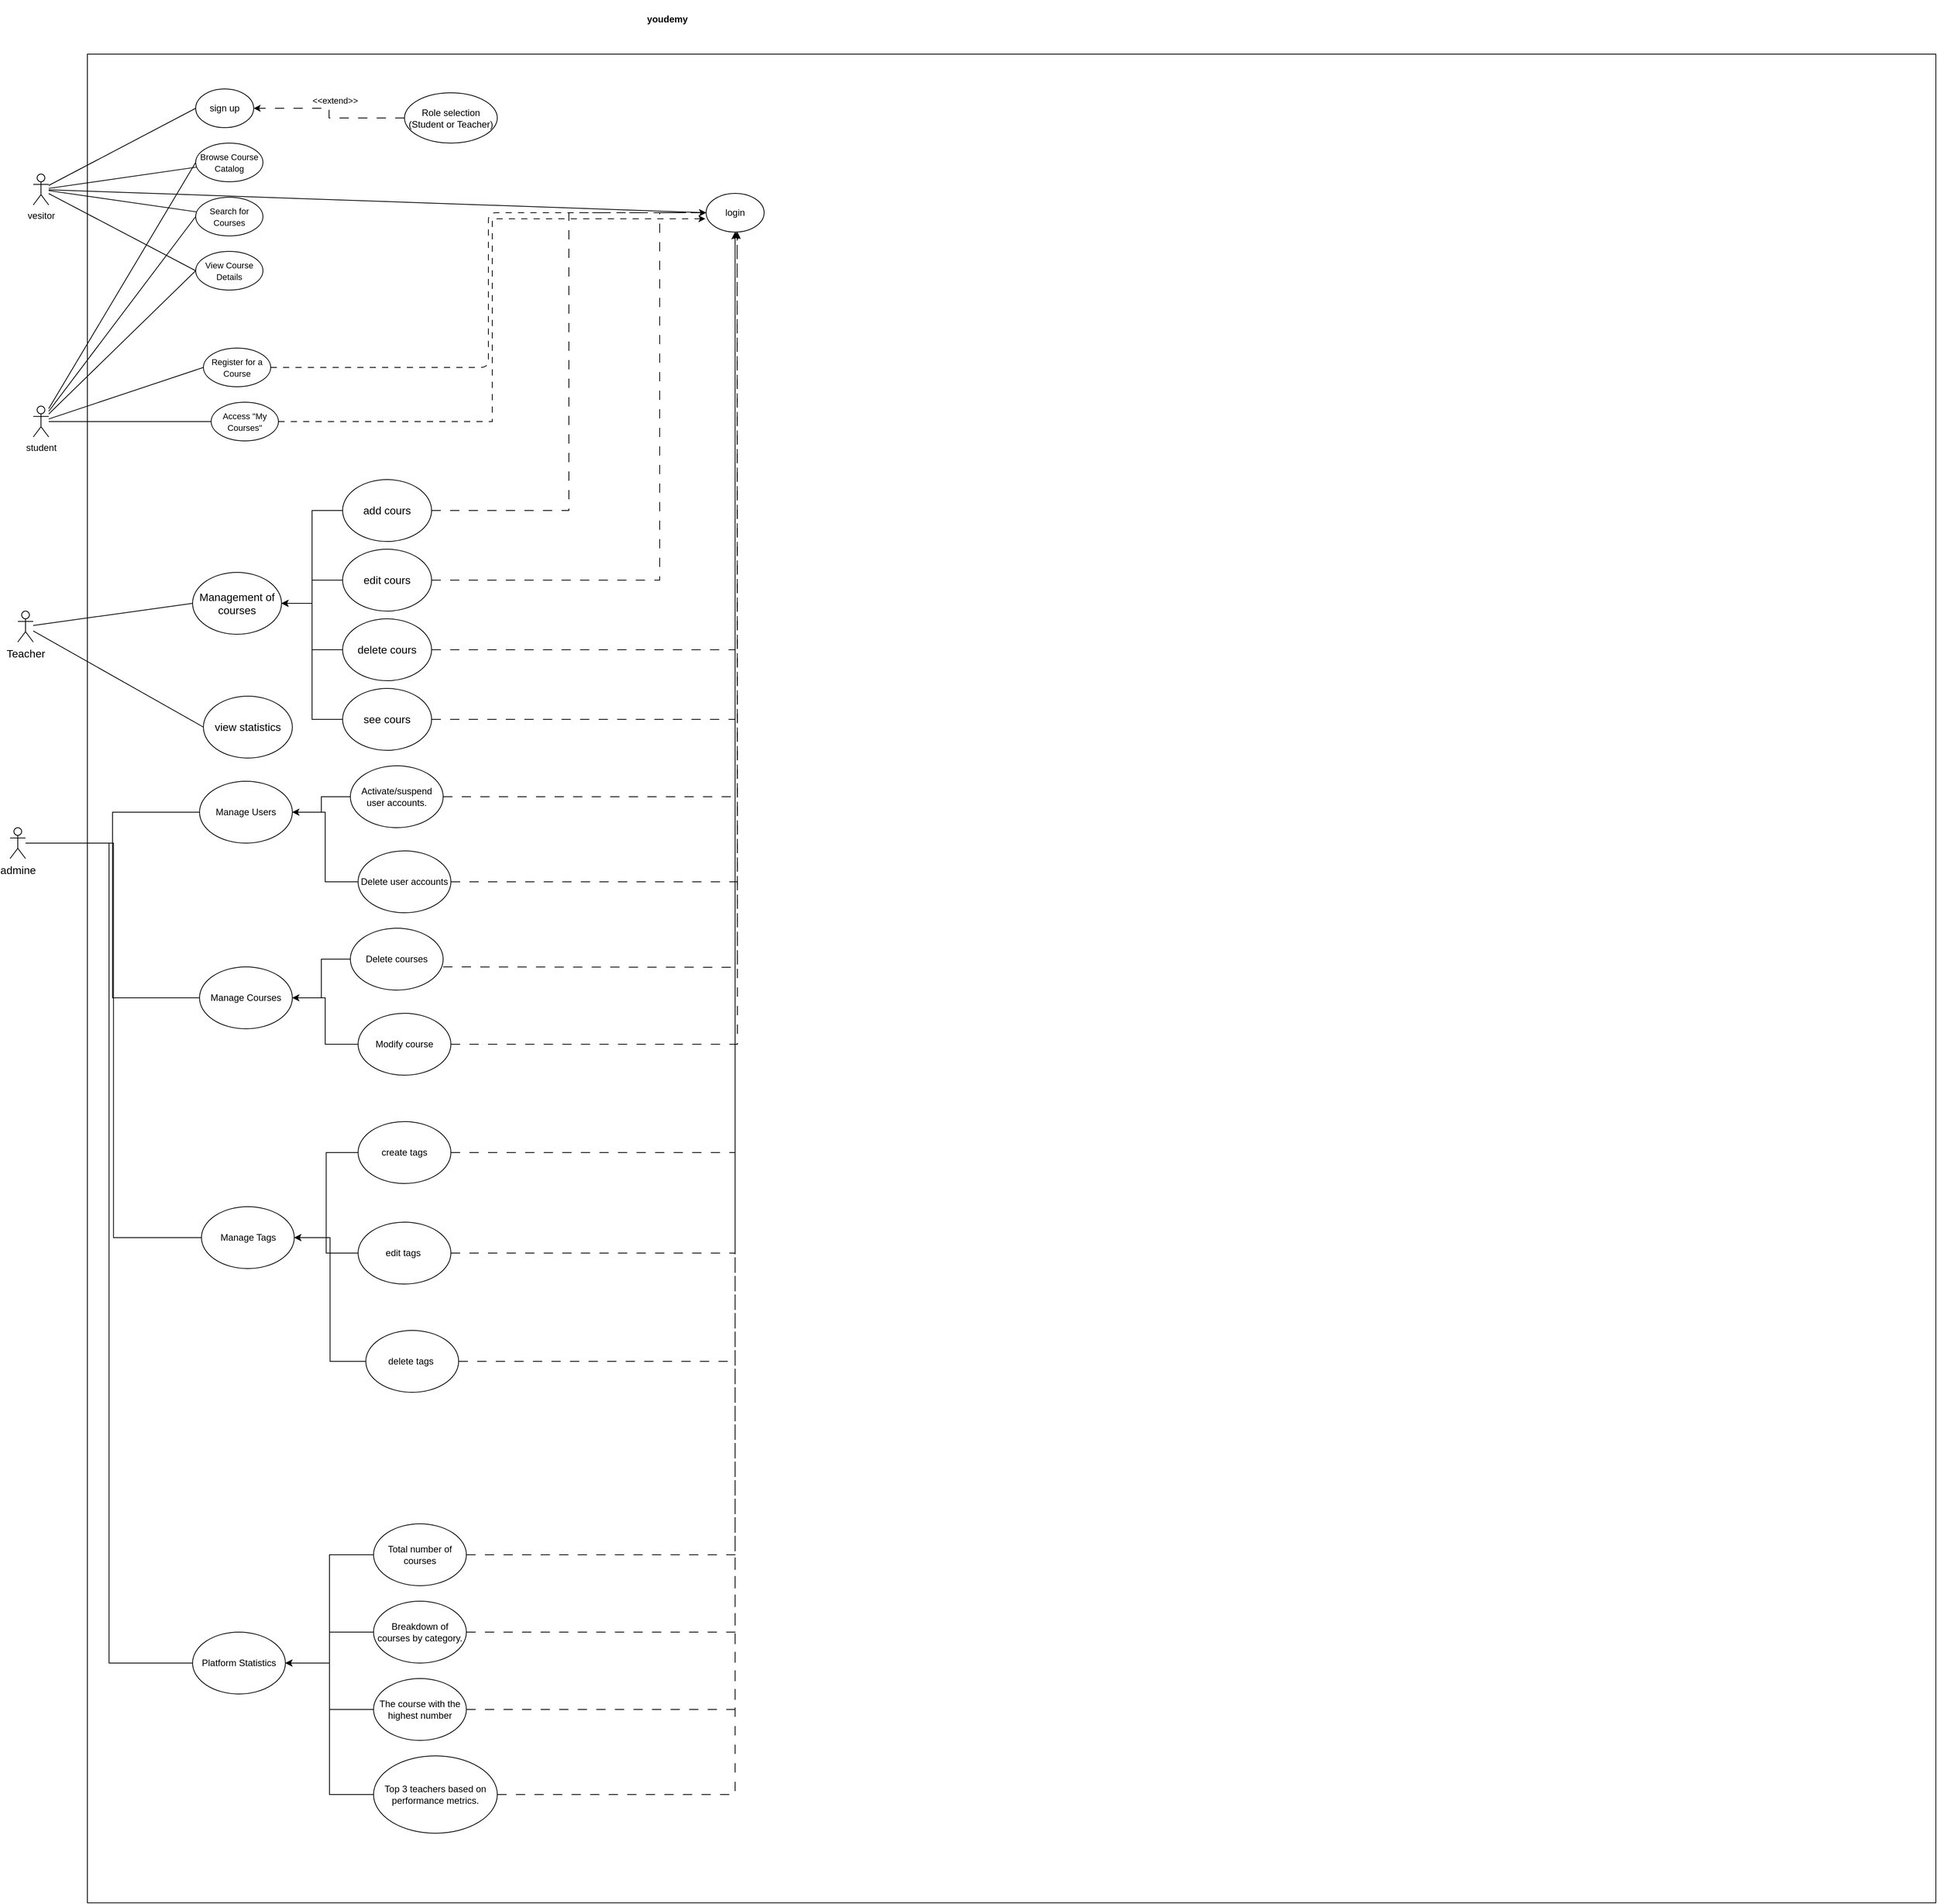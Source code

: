 <mxfile version="26.0.4">
  <diagram name="Page-1" id="FFdfzURs-fiV6SVYJZZy">
    <mxGraphModel dx="5250" dy="3105" grid="1" gridSize="10" guides="1" tooltips="1" connect="1" arrows="1" fold="1" page="1" pageScale="1" pageWidth="850" pageHeight="1100" math="0" shadow="0">
      <root>
        <mxCell id="0" />
        <mxCell id="1" parent="0" />
        <mxCell id="w4Wg0kXmNWKYCLMfV1Hf-1" value="" style="whiteSpace=wrap;html=1;aspect=fixed;rounded=0;" vertex="1" parent="1">
          <mxGeometry x="260" y="110" width="2390" height="2390" as="geometry" />
        </mxCell>
        <mxCell id="w4Wg0kXmNWKYCLMfV1Hf-2" value="&lt;b&gt;youdemy&lt;/b&gt;" style="text;html=1;align=center;verticalAlign=middle;whiteSpace=wrap;rounded=0;" vertex="1" parent="1">
          <mxGeometry x="930" y="40" width="160" height="50" as="geometry" />
        </mxCell>
        <mxCell id="w4Wg0kXmNWKYCLMfV1Hf-14" style="rounded=0;orthogonalLoop=1;jettySize=auto;html=1;entryX=0;entryY=0.5;entryDx=0;entryDy=0;endArrow=none;endFill=0;" edge="1" parent="1" source="w4Wg0kXmNWKYCLMfV1Hf-3" target="w4Wg0kXmNWKYCLMfV1Hf-5">
          <mxGeometry relative="1" as="geometry" />
        </mxCell>
        <mxCell id="w4Wg0kXmNWKYCLMfV1Hf-15" style="rounded=0;orthogonalLoop=1;jettySize=auto;html=1;endArrow=none;endFill=0;" edge="1" parent="1" source="w4Wg0kXmNWKYCLMfV1Hf-3" target="w4Wg0kXmNWKYCLMfV1Hf-8">
          <mxGeometry relative="1" as="geometry" />
        </mxCell>
        <mxCell id="w4Wg0kXmNWKYCLMfV1Hf-16" style="rounded=0;orthogonalLoop=1;jettySize=auto;html=1;endArrow=none;endFill=0;" edge="1" parent="1" source="w4Wg0kXmNWKYCLMfV1Hf-3" target="w4Wg0kXmNWKYCLMfV1Hf-12">
          <mxGeometry relative="1" as="geometry" />
        </mxCell>
        <mxCell id="w4Wg0kXmNWKYCLMfV1Hf-17" style="rounded=0;orthogonalLoop=1;jettySize=auto;html=1;entryX=0;entryY=0.5;entryDx=0;entryDy=0;endArrow=none;endFill=0;" edge="1" parent="1" source="w4Wg0kXmNWKYCLMfV1Hf-3" target="w4Wg0kXmNWKYCLMfV1Hf-9">
          <mxGeometry relative="1" as="geometry" />
        </mxCell>
        <mxCell id="w4Wg0kXmNWKYCLMfV1Hf-18" style="rounded=0;orthogonalLoop=1;jettySize=auto;html=1;entryX=0;entryY=0.5;entryDx=0;entryDy=0;endArrow=none;endFill=0;" edge="1" parent="1" source="w4Wg0kXmNWKYCLMfV1Hf-3" target="w4Wg0kXmNWKYCLMfV1Hf-7">
          <mxGeometry relative="1" as="geometry" />
        </mxCell>
        <mxCell id="w4Wg0kXmNWKYCLMfV1Hf-3" value="vesitor&lt;div&gt;&lt;br&gt;&lt;/div&gt;" style="shape=umlActor;verticalLabelPosition=bottom;verticalAlign=top;html=1;outlineConnect=0;rounded=0;" vertex="1" parent="1">
          <mxGeometry x="190" y="265" width="20" height="40" as="geometry" />
        </mxCell>
        <mxCell id="w4Wg0kXmNWKYCLMfV1Hf-5" value="sign up" style="ellipse;whiteSpace=wrap;html=1;rounded=0;" vertex="1" parent="1">
          <mxGeometry x="400" y="155" width="75" height="50" as="geometry" />
        </mxCell>
        <mxCell id="w4Wg0kXmNWKYCLMfV1Hf-7" value="login" style="ellipse;whiteSpace=wrap;html=1;rounded=0;" vertex="1" parent="1">
          <mxGeometry x="1060" y="290" width="75" height="50" as="geometry" />
        </mxCell>
        <mxCell id="w4Wg0kXmNWKYCLMfV1Hf-8" value="&lt;p&gt;&lt;font style=&quot;font-size: 11px;&quot;&gt;Browse Course Catalog&lt;/font&gt;&lt;/p&gt;" style="ellipse;whiteSpace=wrap;html=1;rounded=0;" vertex="1" parent="1">
          <mxGeometry x="400" y="225" width="87" height="50" as="geometry" />
        </mxCell>
        <mxCell id="w4Wg0kXmNWKYCLMfV1Hf-9" value="&lt;p&gt;&lt;font style=&quot;font-size: 11px;&quot;&gt;View Course Details&lt;/font&gt;&lt;/p&gt;" style="ellipse;whiteSpace=wrap;html=1;rounded=0;" vertex="1" parent="1">
          <mxGeometry x="400" y="365" width="87" height="50" as="geometry" />
        </mxCell>
        <mxCell id="w4Wg0kXmNWKYCLMfV1Hf-12" value="&lt;p&gt;&lt;font style=&quot;font-size: 11px;&quot;&gt;Search for Courses&lt;/font&gt;&lt;/p&gt;" style="ellipse;whiteSpace=wrap;html=1;rounded=0;" vertex="1" parent="1">
          <mxGeometry x="400" y="295" width="87" height="50" as="geometry" />
        </mxCell>
        <mxCell id="w4Wg0kXmNWKYCLMfV1Hf-20" style="edgeStyle=orthogonalEdgeStyle;rounded=0;orthogonalLoop=1;jettySize=auto;html=1;dashed=1;dashPattern=12 12;" edge="1" parent="1" source="w4Wg0kXmNWKYCLMfV1Hf-19" target="w4Wg0kXmNWKYCLMfV1Hf-5">
          <mxGeometry relative="1" as="geometry" />
        </mxCell>
        <mxCell id="w4Wg0kXmNWKYCLMfV1Hf-21" value="&amp;lt;&amp;lt;extend&amp;gt;&amp;gt;" style="edgeLabel;html=1;align=center;verticalAlign=middle;resizable=0;points=[];rounded=0;" vertex="1" connectable="0" parent="w4Wg0kXmNWKYCLMfV1Hf-20">
          <mxGeometry x="-0.095" y="1" relative="1" as="geometry">
            <mxPoint x="4" y="-24" as="offset" />
          </mxGeometry>
        </mxCell>
        <mxCell id="w4Wg0kXmNWKYCLMfV1Hf-19" value="Role selection (Student or Teacher)" style="ellipse;whiteSpace=wrap;html=1;rounded=0;" vertex="1" parent="1">
          <mxGeometry x="670" y="160" width="120" height="65" as="geometry" />
        </mxCell>
        <mxCell id="w4Wg0kXmNWKYCLMfV1Hf-34" style="rounded=0;orthogonalLoop=1;jettySize=auto;html=1;entryX=0;entryY=0.5;entryDx=0;entryDy=0;endArrow=none;endFill=0;" edge="1" parent="1" source="w4Wg0kXmNWKYCLMfV1Hf-29" target="w4Wg0kXmNWKYCLMfV1Hf-8">
          <mxGeometry relative="1" as="geometry" />
        </mxCell>
        <mxCell id="w4Wg0kXmNWKYCLMfV1Hf-35" style="rounded=0;orthogonalLoop=1;jettySize=auto;html=1;entryX=0;entryY=0.5;entryDx=0;entryDy=0;endArrow=none;endFill=0;" edge="1" parent="1" source="w4Wg0kXmNWKYCLMfV1Hf-29" target="w4Wg0kXmNWKYCLMfV1Hf-12">
          <mxGeometry relative="1" as="geometry" />
        </mxCell>
        <mxCell id="w4Wg0kXmNWKYCLMfV1Hf-36" style="rounded=0;orthogonalLoop=1;jettySize=auto;html=1;entryX=0;entryY=0.5;entryDx=0;entryDy=0;endArrow=none;endFill=0;" edge="1" parent="1" source="w4Wg0kXmNWKYCLMfV1Hf-29" target="w4Wg0kXmNWKYCLMfV1Hf-9">
          <mxGeometry relative="1" as="geometry" />
        </mxCell>
        <mxCell id="w4Wg0kXmNWKYCLMfV1Hf-39" style="rounded=0;orthogonalLoop=1;jettySize=auto;html=1;entryX=0;entryY=0.5;entryDx=0;entryDy=0;endArrow=none;endFill=0;" edge="1" parent="1" source="w4Wg0kXmNWKYCLMfV1Hf-29" target="w4Wg0kXmNWKYCLMfV1Hf-38">
          <mxGeometry relative="1" as="geometry" />
        </mxCell>
        <mxCell id="w4Wg0kXmNWKYCLMfV1Hf-44" style="edgeStyle=orthogonalEdgeStyle;rounded=0;orthogonalLoop=1;jettySize=auto;html=1;endArrow=none;endFill=0;" edge="1" parent="1" source="w4Wg0kXmNWKYCLMfV1Hf-29" target="w4Wg0kXmNWKYCLMfV1Hf-43">
          <mxGeometry relative="1" as="geometry" />
        </mxCell>
        <mxCell id="w4Wg0kXmNWKYCLMfV1Hf-29" value="&lt;div&gt;student&lt;/div&gt;" style="shape=umlActor;verticalLabelPosition=bottom;verticalAlign=top;html=1;outlineConnect=0;rounded=0;" vertex="1" parent="1">
          <mxGeometry x="190" y="565" width="20" height="40" as="geometry" />
        </mxCell>
        <mxCell id="w4Wg0kXmNWKYCLMfV1Hf-42" style="edgeStyle=orthogonalEdgeStyle;hachureGap=4;orthogonalLoop=1;jettySize=auto;html=1;entryX=0;entryY=0.5;entryDx=0;entryDy=0;fontFamily=Architects Daughter;fontSource=https%3A%2F%2Ffonts.googleapis.com%2Fcss%3Ffamily%3DArchitects%2BDaughter;dashed=1;dashPattern=8 8;" edge="1" parent="1" source="w4Wg0kXmNWKYCLMfV1Hf-38" target="w4Wg0kXmNWKYCLMfV1Hf-7">
          <mxGeometry relative="1" as="geometry" />
        </mxCell>
        <mxCell id="w4Wg0kXmNWKYCLMfV1Hf-38" value="&lt;p&gt;&lt;font style=&quot;font-size: 11px;&quot;&gt;Register for a Course&lt;/font&gt;&lt;/p&gt;" style="ellipse;whiteSpace=wrap;html=1;rounded=0;" vertex="1" parent="1">
          <mxGeometry x="410" y="490" width="87" height="50" as="geometry" />
        </mxCell>
        <mxCell id="w4Wg0kXmNWKYCLMfV1Hf-43" value="&lt;p&gt;&lt;font style=&quot;font-size: 11px;&quot;&gt;Access &quot;My Courses&quot;&lt;/font&gt;&lt;/p&gt;" style="ellipse;whiteSpace=wrap;html=1;rounded=0;" vertex="1" parent="1">
          <mxGeometry x="420" y="560" width="87" height="50" as="geometry" />
        </mxCell>
        <mxCell id="w4Wg0kXmNWKYCLMfV1Hf-45" style="edgeStyle=orthogonalEdgeStyle;rounded=0;orthogonalLoop=1;jettySize=auto;html=1;entryX=-0.012;entryY=0.657;entryDx=0;entryDy=0;entryPerimeter=0;dashed=1;dashPattern=8 8;" edge="1" parent="1" source="w4Wg0kXmNWKYCLMfV1Hf-43" target="w4Wg0kXmNWKYCLMfV1Hf-7">
          <mxGeometry relative="1" as="geometry" />
        </mxCell>
        <mxCell id="w4Wg0kXmNWKYCLMfV1Hf-49" style="rounded=0;orthogonalLoop=1;jettySize=auto;html=1;entryX=0;entryY=0.5;entryDx=0;entryDy=0;endArrow=none;endFill=0;" edge="1" parent="1" source="w4Wg0kXmNWKYCLMfV1Hf-46" target="w4Wg0kXmNWKYCLMfV1Hf-48">
          <mxGeometry relative="1" as="geometry">
            <mxPoint x="425" y="770" as="targetPoint" />
          </mxGeometry>
        </mxCell>
        <mxCell id="w4Wg0kXmNWKYCLMfV1Hf-66" style="rounded=0;orthogonalLoop=1;jettySize=auto;html=1;entryX=0;entryY=0.5;entryDx=0;entryDy=0;endArrow=none;endFill=0;" edge="1" parent="1" source="w4Wg0kXmNWKYCLMfV1Hf-46" target="w4Wg0kXmNWKYCLMfV1Hf-65">
          <mxGeometry relative="1" as="geometry" />
        </mxCell>
        <mxCell id="w4Wg0kXmNWKYCLMfV1Hf-46" value="&lt;span style=&quot;box-sizing: border-box; border: 0px solid; --tw-border-spacing-x: 0; --tw-border-spacing-y: 0; --tw-translate-x: 0; --tw-translate-y: 0; --tw-rotate: 0; --tw-skew-x: 0; --tw-skew-y: 0; --tw-scale-x: 1; --tw-scale-y: 1; --tw-pan-x: ; --tw-pan-y: ; --tw-pinch-zoom: ; --tw-scroll-snap-strictness: proximity; --tw-gradient-from-position: ; --tw-gradient-via-position: ; --tw-gradient-to-position: ; --tw-ordinal: ; --tw-slashed-zero: ; --tw-numeric-figure: ; --tw-numeric-spacing: ; --tw-numeric-fraction: ; --tw-ring-inset: ; --tw-ring-offset-width: 0px; --tw-ring-offset-color: #fff; --tw-ring-color: rgba(59,130,246,.5); --tw-ring-offset-shadow: 0 0 #0000; --tw-ring-shadow: 0 0 #0000; --tw-shadow: 0 0 #0000; --tw-shadow-colored: 0 0 #0000; --tw-blur: ; --tw-brightness: ; --tw-contrast: ; --tw-grayscale: ; --tw-hue-rotate: ; --tw-invert: ; --tw-saturate: ; --tw-sepia: ; --tw-drop-shadow: ; --tw-backdrop-blur: ; --tw-backdrop-brightness: ; --tw-backdrop-contrast: ; --tw-backdrop-grayscale: ; --tw-backdrop-hue-rotate: ; --tw-backdrop-invert: ; --tw-backdrop-opacity: ; --tw-backdrop-saturate: ; --tw-backdrop-sepia: ; --tw-contain-size: ; --tw-contain-layout: ; --tw-contain-paint: ; --tw-contain-style: ; font-family: &amp;quot;Nunito Sans&amp;quot;, sans-serif; font-size: 14px; text-align: start; white-space: pre-wrap; background-color: rgb(255, 255, 255);&quot;&gt;&lt;font style=&quot;box-sizing: border-box; border: 0px solid; --tw-border-spacing-x: 0; --tw-border-spacing-y: 0; --tw-translate-x: 0; --tw-translate-y: 0; --tw-rotate: 0; --tw-skew-x: 0; --tw-skew-y: 0; --tw-scale-x: 1; --tw-scale-y: 1; --tw-pan-x: ; --tw-pan-y: ; --tw-pinch-zoom: ; --tw-scroll-snap-strictness: proximity; --tw-gradient-from-position: ; --tw-gradient-via-position: ; --tw-gradient-to-position: ; --tw-ordinal: ; --tw-slashed-zero: ; --tw-numeric-figure: ; --tw-numeric-spacing: ; --tw-numeric-fraction: ; --tw-ring-inset: ; --tw-ring-offset-width: 0px; --tw-ring-offset-color: #fff; --tw-ring-color: rgba(59,130,246,.5); --tw-ring-offset-shadow: 0 0 #0000; --tw-ring-shadow: 0 0 #0000; --tw-shadow: 0 0 #0000; --tw-shadow-colored: 0 0 #0000; --tw-blur: ; --tw-brightness: ; --tw-contrast: ; --tw-grayscale: ; --tw-hue-rotate: ; --tw-invert: ; --tw-saturate: ; --tw-sepia: ; --tw-drop-shadow: ; --tw-backdrop-blur: ; --tw-backdrop-brightness: ; --tw-backdrop-contrast: ; --tw-backdrop-grayscale: ; --tw-backdrop-hue-rotate: ; --tw-backdrop-invert: ; --tw-backdrop-opacity: ; --tw-backdrop-saturate: ; --tw-backdrop-sepia: ; --tw-contain-size: ; --tw-contain-layout: ; --tw-contain-paint: ; --tw-contain-style: ; vertical-align: inherit;&quot;&gt;Teacher&lt;/font&gt;&lt;/span&gt;" style="shape=umlActor;verticalLabelPosition=bottom;verticalAlign=top;html=1;outlineConnect=0;rounded=0;" vertex="1" parent="1">
          <mxGeometry x="170" y="830" width="20" height="40" as="geometry" />
        </mxCell>
        <mxCell id="w4Wg0kXmNWKYCLMfV1Hf-48" value="&lt;span style=&quot;font-family: &amp;quot;Nunito Sans&amp;quot;, sans-serif; font-size: 14px; text-align: left; background-color: rgb(255, 255, 255);&quot;&gt;Management of courses&lt;/span&gt;" style="ellipse;whiteSpace=wrap;html=1;" vertex="1" parent="1">
          <mxGeometry x="396" y="780" width="115" height="80" as="geometry" />
        </mxCell>
        <mxCell id="w4Wg0kXmNWKYCLMfV1Hf-58" style="edgeStyle=orthogonalEdgeStyle;rounded=0;orthogonalLoop=1;jettySize=auto;html=1;" edge="1" parent="1" source="w4Wg0kXmNWKYCLMfV1Hf-51" target="w4Wg0kXmNWKYCLMfV1Hf-48">
          <mxGeometry relative="1" as="geometry" />
        </mxCell>
        <mxCell id="w4Wg0kXmNWKYCLMfV1Hf-62" style="edgeStyle=orthogonalEdgeStyle;rounded=0;orthogonalLoop=1;jettySize=auto;html=1;dashed=1;dashPattern=12 12;" edge="1" parent="1" source="w4Wg0kXmNWKYCLMfV1Hf-51" target="w4Wg0kXmNWKYCLMfV1Hf-7">
          <mxGeometry relative="1" as="geometry" />
        </mxCell>
        <mxCell id="w4Wg0kXmNWKYCLMfV1Hf-51" value="&lt;span style=&quot;font-family: &amp;quot;Nunito Sans&amp;quot;, sans-serif; font-size: 14px; text-align: left; background-color: rgb(255, 255, 255);&quot;&gt;delete cours&lt;/span&gt;" style="ellipse;whiteSpace=wrap;html=1;" vertex="1" parent="1">
          <mxGeometry x="590" y="840" width="115" height="80" as="geometry" />
        </mxCell>
        <mxCell id="w4Wg0kXmNWKYCLMfV1Hf-57" style="edgeStyle=orthogonalEdgeStyle;rounded=0;orthogonalLoop=1;jettySize=auto;html=1;entryX=1;entryY=0.5;entryDx=0;entryDy=0;" edge="1" parent="1" source="w4Wg0kXmNWKYCLMfV1Hf-53" target="w4Wg0kXmNWKYCLMfV1Hf-48">
          <mxGeometry relative="1" as="geometry" />
        </mxCell>
        <mxCell id="w4Wg0kXmNWKYCLMfV1Hf-61" style="edgeStyle=orthogonalEdgeStyle;rounded=0;orthogonalLoop=1;jettySize=auto;html=1;entryX=0;entryY=0.5;entryDx=0;entryDy=0;dashed=1;dashPattern=12 12;" edge="1" parent="1" source="w4Wg0kXmNWKYCLMfV1Hf-53" target="w4Wg0kXmNWKYCLMfV1Hf-7">
          <mxGeometry relative="1" as="geometry">
            <Array as="points">
              <mxPoint x="1000" y="790" />
              <mxPoint x="1000" y="315" />
            </Array>
          </mxGeometry>
        </mxCell>
        <mxCell id="w4Wg0kXmNWKYCLMfV1Hf-53" value="&lt;span style=&quot;font-family: &amp;quot;Nunito Sans&amp;quot;, sans-serif; font-size: 14px; text-align: left; background-color: rgb(255, 255, 255);&quot;&gt;edit cours&lt;/span&gt;" style="ellipse;whiteSpace=wrap;html=1;" vertex="1" parent="1">
          <mxGeometry x="590" y="750" width="115" height="80" as="geometry" />
        </mxCell>
        <mxCell id="w4Wg0kXmNWKYCLMfV1Hf-56" style="edgeStyle=orthogonalEdgeStyle;rounded=0;orthogonalLoop=1;jettySize=auto;html=1;entryX=1;entryY=0.5;entryDx=0;entryDy=0;" edge="1" parent="1" source="w4Wg0kXmNWKYCLMfV1Hf-54" target="w4Wg0kXmNWKYCLMfV1Hf-48">
          <mxGeometry relative="1" as="geometry" />
        </mxCell>
        <mxCell id="w4Wg0kXmNWKYCLMfV1Hf-60" style="edgeStyle=orthogonalEdgeStyle;rounded=0;orthogonalLoop=1;jettySize=auto;html=1;entryX=0;entryY=0.5;entryDx=0;entryDy=0;dashed=1;dashPattern=12 12;" edge="1" parent="1" source="w4Wg0kXmNWKYCLMfV1Hf-54" target="w4Wg0kXmNWKYCLMfV1Hf-7">
          <mxGeometry relative="1" as="geometry" />
        </mxCell>
        <mxCell id="w4Wg0kXmNWKYCLMfV1Hf-54" value="&lt;span style=&quot;font-family: &amp;quot;Nunito Sans&amp;quot;, sans-serif; font-size: 14px; text-align: left; background-color: rgb(255, 255, 255);&quot;&gt;add cours&lt;/span&gt;" style="ellipse;whiteSpace=wrap;html=1;" vertex="1" parent="1">
          <mxGeometry x="590" y="660" width="115" height="80" as="geometry" />
        </mxCell>
        <mxCell id="w4Wg0kXmNWKYCLMfV1Hf-59" style="edgeStyle=orthogonalEdgeStyle;rounded=0;orthogonalLoop=1;jettySize=auto;html=1;entryX=1;entryY=0.5;entryDx=0;entryDy=0;" edge="1" parent="1" source="w4Wg0kXmNWKYCLMfV1Hf-55" target="w4Wg0kXmNWKYCLMfV1Hf-48">
          <mxGeometry relative="1" as="geometry" />
        </mxCell>
        <mxCell id="w4Wg0kXmNWKYCLMfV1Hf-63" style="edgeStyle=orthogonalEdgeStyle;rounded=0;orthogonalLoop=1;jettySize=auto;html=1;entryX=0.5;entryY=1;entryDx=0;entryDy=0;dashed=1;dashPattern=12 12;" edge="1" parent="1" source="w4Wg0kXmNWKYCLMfV1Hf-55" target="w4Wg0kXmNWKYCLMfV1Hf-7">
          <mxGeometry relative="1" as="geometry" />
        </mxCell>
        <mxCell id="w4Wg0kXmNWKYCLMfV1Hf-55" value="&lt;span style=&quot;font-family: &amp;quot;Nunito Sans&amp;quot;, sans-serif; font-size: 14px; text-align: left; background-color: rgb(255, 255, 255);&quot;&gt;see cours&lt;/span&gt;" style="ellipse;whiteSpace=wrap;html=1;" vertex="1" parent="1">
          <mxGeometry x="590" y="930" width="115" height="80" as="geometry" />
        </mxCell>
        <mxCell id="w4Wg0kXmNWKYCLMfV1Hf-65" value="&lt;span style=&quot;font-family: &amp;quot;Nunito Sans&amp;quot;, sans-serif; font-size: 14px; text-align: left; background-color: rgb(255, 255, 255);&quot;&gt;view statistics&lt;/span&gt;" style="ellipse;whiteSpace=wrap;html=1;" vertex="1" parent="1">
          <mxGeometry x="410" y="940" width="115" height="80" as="geometry" />
        </mxCell>
        <mxCell id="w4Wg0kXmNWKYCLMfV1Hf-70" style="edgeStyle=orthogonalEdgeStyle;rounded=0;orthogonalLoop=1;jettySize=auto;html=1;endArrow=none;endFill=0;" edge="1" parent="1" source="w4Wg0kXmNWKYCLMfV1Hf-68" target="w4Wg0kXmNWKYCLMfV1Hf-69">
          <mxGeometry relative="1" as="geometry" />
        </mxCell>
        <mxCell id="w4Wg0kXmNWKYCLMfV1Hf-80" style="edgeStyle=orthogonalEdgeStyle;rounded=0;orthogonalLoop=1;jettySize=auto;html=1;entryX=0;entryY=0.5;entryDx=0;entryDy=0;endArrow=none;endFill=0;" edge="1" parent="1" source="w4Wg0kXmNWKYCLMfV1Hf-68" target="w4Wg0kXmNWKYCLMfV1Hf-75">
          <mxGeometry relative="1" as="geometry" />
        </mxCell>
        <mxCell id="w4Wg0kXmNWKYCLMfV1Hf-89" style="edgeStyle=orthogonalEdgeStyle;rounded=0;orthogonalLoop=1;jettySize=auto;html=1;entryX=0;entryY=0.5;entryDx=0;entryDy=0;endArrow=none;endFill=0;" edge="1" parent="1" source="w4Wg0kXmNWKYCLMfV1Hf-68" target="w4Wg0kXmNWKYCLMfV1Hf-88">
          <mxGeometry relative="1" as="geometry" />
        </mxCell>
        <mxCell id="w4Wg0kXmNWKYCLMfV1Hf-107" style="edgeStyle=orthogonalEdgeStyle;rounded=0;orthogonalLoop=1;jettySize=auto;html=1;entryX=0;entryY=0.5;entryDx=0;entryDy=0;endArrow=none;endFill=0;" edge="1" parent="1" source="w4Wg0kXmNWKYCLMfV1Hf-68" target="w4Wg0kXmNWKYCLMfV1Hf-102">
          <mxGeometry relative="1" as="geometry" />
        </mxCell>
        <mxCell id="w4Wg0kXmNWKYCLMfV1Hf-68" value="&lt;span style=&quot;box-sizing: border-box; border: 0px solid; --tw-border-spacing-x: 0; --tw-border-spacing-y: 0; --tw-translate-x: 0; --tw-translate-y: 0; --tw-rotate: 0; --tw-skew-x: 0; --tw-skew-y: 0; --tw-scale-x: 1; --tw-scale-y: 1; --tw-pan-x: ; --tw-pan-y: ; --tw-pinch-zoom: ; --tw-scroll-snap-strictness: proximity; --tw-gradient-from-position: ; --tw-gradient-via-position: ; --tw-gradient-to-position: ; --tw-ordinal: ; --tw-slashed-zero: ; --tw-numeric-figure: ; --tw-numeric-spacing: ; --tw-numeric-fraction: ; --tw-ring-inset: ; --tw-ring-offset-width: 0px; --tw-ring-offset-color: light-dark(#fff, #fff); --tw-ring-color: light-dark(rgba(59,130,246,.5), rgba(59,130,246,.5)); --tw-ring-offset-shadow: 0 0 #0000; --tw-ring-shadow: 0 0 #0000; --tw-shadow: 0 0 #0000; --tw-shadow-colored: 0 0 #0000; --tw-blur: ; --tw-brightness: ; --tw-contrast: ; --tw-grayscale: ; --tw-hue-rotate: ; --tw-invert: ; --tw-saturate: ; --tw-sepia: ; --tw-drop-shadow: ; --tw-backdrop-blur: ; --tw-backdrop-brightness: ; --tw-backdrop-contrast: ; --tw-backdrop-grayscale: ; --tw-backdrop-hue-rotate: ; --tw-backdrop-invert: ; --tw-backdrop-opacity: ; --tw-backdrop-saturate: ; --tw-backdrop-sepia: ; --tw-contain-size: ; --tw-contain-layout: ; --tw-contain-paint: ; --tw-contain-style: ; font-family: &amp;quot;Nunito Sans&amp;quot;, sans-serif; font-size: 14px; text-align: start; white-space: pre-wrap; background-color: rgb(255, 255, 255);&quot;&gt;&lt;font style=&quot;box-sizing: border-box; border: 0px solid; --tw-border-spacing-x: 0; --tw-border-spacing-y: 0; --tw-translate-x: 0; --tw-translate-y: 0; --tw-rotate: 0; --tw-skew-x: 0; --tw-skew-y: 0; --tw-scale-x: 1; --tw-scale-y: 1; --tw-pan-x: ; --tw-pan-y: ; --tw-pinch-zoom: ; --tw-scroll-snap-strictness: proximity; --tw-gradient-from-position: ; --tw-gradient-via-position: ; --tw-gradient-to-position: ; --tw-ordinal: ; --tw-slashed-zero: ; --tw-numeric-figure: ; --tw-numeric-spacing: ; --tw-numeric-fraction: ; --tw-ring-inset: ; --tw-ring-offset-width: 0px; --tw-ring-offset-color: light-dark(#fff, #fff); --tw-ring-color: light-dark(rgba(59,130,246,.5), rgba(59,130,246,.5)); --tw-ring-offset-shadow: 0 0 #0000; --tw-ring-shadow: 0 0 #0000; --tw-shadow: 0 0 #0000; --tw-shadow-colored: 0 0 #0000; --tw-blur: ; --tw-brightness: ; --tw-contrast: ; --tw-grayscale: ; --tw-hue-rotate: ; --tw-invert: ; --tw-saturate: ; --tw-sepia: ; --tw-drop-shadow: ; --tw-backdrop-blur: ; --tw-backdrop-brightness: ; --tw-backdrop-contrast: ; --tw-backdrop-grayscale: ; --tw-backdrop-hue-rotate: ; --tw-backdrop-invert: ; --tw-backdrop-opacity: ; --tw-backdrop-saturate: ; --tw-backdrop-sepia: ; --tw-contain-size: ; --tw-contain-layout: ; --tw-contain-paint: ; --tw-contain-style: ; vertical-align: inherit;&quot;&gt;admine&lt;/font&gt;&lt;/span&gt;&lt;div&gt;&lt;span style=&quot;box-sizing: border-box; border: 0px solid; --tw-border-spacing-x: 0; --tw-border-spacing-y: 0; --tw-translate-x: 0; --tw-translate-y: 0; --tw-rotate: 0; --tw-skew-x: 0; --tw-skew-y: 0; --tw-scale-x: 1; --tw-scale-y: 1; --tw-pan-x: ; --tw-pan-y: ; --tw-pinch-zoom: ; --tw-scroll-snap-strictness: proximity; --tw-gradient-from-position: ; --tw-gradient-via-position: ; --tw-gradient-to-position: ; --tw-ordinal: ; --tw-slashed-zero: ; --tw-numeric-figure: ; --tw-numeric-spacing: ; --tw-numeric-fraction: ; --tw-ring-inset: ; --tw-ring-offset-width: 0px; --tw-ring-offset-color: light-dark(#fff, #fff); --tw-ring-color: light-dark(rgba(59,130,246,.5), rgba(59,130,246,.5)); --tw-ring-offset-shadow: 0 0 #0000; --tw-ring-shadow: 0 0 #0000; --tw-shadow: 0 0 #0000; --tw-shadow-colored: 0 0 #0000; --tw-blur: ; --tw-brightness: ; --tw-contrast: ; --tw-grayscale: ; --tw-hue-rotate: ; --tw-invert: ; --tw-saturate: ; --tw-sepia: ; --tw-drop-shadow: ; --tw-backdrop-blur: ; --tw-backdrop-brightness: ; --tw-backdrop-contrast: ; --tw-backdrop-grayscale: ; --tw-backdrop-hue-rotate: ; --tw-backdrop-invert: ; --tw-backdrop-opacity: ; --tw-backdrop-saturate: ; --tw-backdrop-sepia: ; --tw-contain-size: ; --tw-contain-layout: ; --tw-contain-paint: ; --tw-contain-style: ; font-family: &amp;quot;Nunito Sans&amp;quot;, sans-serif; font-size: 14px; text-align: start; white-space: pre-wrap; background-color: rgb(255, 255, 255);&quot;&gt;&lt;font style=&quot;box-sizing: border-box; border: 0px solid; --tw-border-spacing-x: 0; --tw-border-spacing-y: 0; --tw-translate-x: 0; --tw-translate-y: 0; --tw-rotate: 0; --tw-skew-x: 0; --tw-skew-y: 0; --tw-scale-x: 1; --tw-scale-y: 1; --tw-pan-x: ; --tw-pan-y: ; --tw-pinch-zoom: ; --tw-scroll-snap-strictness: proximity; --tw-gradient-from-position: ; --tw-gradient-via-position: ; --tw-gradient-to-position: ; --tw-ordinal: ; --tw-slashed-zero: ; --tw-numeric-figure: ; --tw-numeric-spacing: ; --tw-numeric-fraction: ; --tw-ring-inset: ; --tw-ring-offset-width: 0px; --tw-ring-offset-color: light-dark(#fff, #fff); --tw-ring-color: light-dark(rgba(59,130,246,.5), rgba(59,130,246,.5)); --tw-ring-offset-shadow: 0 0 #0000; --tw-ring-shadow: 0 0 #0000; --tw-shadow: 0 0 #0000; --tw-shadow-colored: 0 0 #0000; --tw-blur: ; --tw-brightness: ; --tw-contrast: ; --tw-grayscale: ; --tw-hue-rotate: ; --tw-invert: ; --tw-saturate: ; --tw-sepia: ; --tw-drop-shadow: ; --tw-backdrop-blur: ; --tw-backdrop-brightness: ; --tw-backdrop-contrast: ; --tw-backdrop-grayscale: ; --tw-backdrop-hue-rotate: ; --tw-backdrop-invert: ; --tw-backdrop-opacity: ; --tw-backdrop-saturate: ; --tw-backdrop-sepia: ; --tw-contain-size: ; --tw-contain-layout: ; --tw-contain-paint: ; --tw-contain-style: ; vertical-align: inherit;&quot;&gt;&lt;br&gt;&lt;/font&gt;&lt;/span&gt;&lt;/div&gt;" style="shape=umlActor;verticalLabelPosition=bottom;verticalAlign=top;html=1;outlineConnect=0;rounded=0;" vertex="1" parent="1">
          <mxGeometry x="160" y="1110" width="20" height="40" as="geometry" />
        </mxCell>
        <mxCell id="w4Wg0kXmNWKYCLMfV1Hf-69" value="Manage Users" style="ellipse;whiteSpace=wrap;html=1;" vertex="1" parent="1">
          <mxGeometry x="405" y="1050" width="120" height="80" as="geometry" />
        </mxCell>
        <mxCell id="w4Wg0kXmNWKYCLMfV1Hf-73" style="edgeStyle=orthogonalEdgeStyle;rounded=0;orthogonalLoop=1;jettySize=auto;html=1;entryX=1;entryY=0.5;entryDx=0;entryDy=0;" edge="1" parent="1" source="w4Wg0kXmNWKYCLMfV1Hf-71" target="w4Wg0kXmNWKYCLMfV1Hf-69">
          <mxGeometry relative="1" as="geometry" />
        </mxCell>
        <mxCell id="w4Wg0kXmNWKYCLMfV1Hf-81" style="edgeStyle=orthogonalEdgeStyle;rounded=0;orthogonalLoop=1;jettySize=auto;html=1;dashed=1;dashPattern=12 12;" edge="1" parent="1" source="w4Wg0kXmNWKYCLMfV1Hf-71" target="w4Wg0kXmNWKYCLMfV1Hf-7">
          <mxGeometry relative="1" as="geometry" />
        </mxCell>
        <mxCell id="w4Wg0kXmNWKYCLMfV1Hf-71" value="Activate/suspend user accounts." style="ellipse;whiteSpace=wrap;html=1;" vertex="1" parent="1">
          <mxGeometry x="600" y="1030" width="120" height="80" as="geometry" />
        </mxCell>
        <mxCell id="w4Wg0kXmNWKYCLMfV1Hf-74" style="edgeStyle=orthogonalEdgeStyle;rounded=0;orthogonalLoop=1;jettySize=auto;html=1;entryX=1;entryY=0.5;entryDx=0;entryDy=0;" edge="1" parent="1" source="w4Wg0kXmNWKYCLMfV1Hf-72" target="w4Wg0kXmNWKYCLMfV1Hf-69">
          <mxGeometry relative="1" as="geometry" />
        </mxCell>
        <mxCell id="w4Wg0kXmNWKYCLMfV1Hf-82" style="edgeStyle=orthogonalEdgeStyle;rounded=0;orthogonalLoop=1;jettySize=auto;html=1;dashed=1;dashPattern=12 12;" edge="1" parent="1" source="w4Wg0kXmNWKYCLMfV1Hf-72">
          <mxGeometry relative="1" as="geometry">
            <mxPoint x="1100" y="340" as="targetPoint" />
          </mxGeometry>
        </mxCell>
        <mxCell id="w4Wg0kXmNWKYCLMfV1Hf-72" value="Delete user accounts" style="ellipse;whiteSpace=wrap;html=1;" vertex="1" parent="1">
          <mxGeometry x="610" y="1140" width="120" height="80" as="geometry" />
        </mxCell>
        <mxCell id="w4Wg0kXmNWKYCLMfV1Hf-75" value="&lt;p&gt;Manage Courses&lt;/p&gt;" style="ellipse;whiteSpace=wrap;html=1;" vertex="1" parent="1">
          <mxGeometry x="405" y="1290" width="120" height="80" as="geometry" />
        </mxCell>
        <mxCell id="w4Wg0kXmNWKYCLMfV1Hf-76" style="edgeStyle=orthogonalEdgeStyle;rounded=0;orthogonalLoop=1;jettySize=auto;html=1;entryX=1;entryY=0.5;entryDx=0;entryDy=0;" edge="1" source="w4Wg0kXmNWKYCLMfV1Hf-79" target="w4Wg0kXmNWKYCLMfV1Hf-75" parent="1">
          <mxGeometry relative="1" as="geometry" />
        </mxCell>
        <mxCell id="w4Wg0kXmNWKYCLMfV1Hf-77" style="edgeStyle=orthogonalEdgeStyle;rounded=0;orthogonalLoop=1;jettySize=auto;html=1;entryX=1;entryY=0.5;entryDx=0;entryDy=0;" edge="1" source="w4Wg0kXmNWKYCLMfV1Hf-78" target="w4Wg0kXmNWKYCLMfV1Hf-75" parent="1">
          <mxGeometry relative="1" as="geometry" />
        </mxCell>
        <mxCell id="w4Wg0kXmNWKYCLMfV1Hf-83" style="edgeStyle=orthogonalEdgeStyle;rounded=0;orthogonalLoop=1;jettySize=auto;html=1;dashed=1;dashPattern=12 12;endArrow=none;endFill=0;" edge="1" parent="1">
          <mxGeometry relative="1" as="geometry">
            <mxPoint x="1100" y="340" as="targetPoint" />
            <mxPoint x="720.0" y="1290.004" as="sourcePoint" />
          </mxGeometry>
        </mxCell>
        <mxCell id="w4Wg0kXmNWKYCLMfV1Hf-78" value="Delete courses" style="ellipse;whiteSpace=wrap;html=1;" vertex="1" parent="1">
          <mxGeometry x="600" y="1240" width="120" height="80" as="geometry" />
        </mxCell>
        <mxCell id="w4Wg0kXmNWKYCLMfV1Hf-84" style="edgeStyle=orthogonalEdgeStyle;rounded=0;orthogonalLoop=1;jettySize=auto;html=1;dashed=1;dashPattern=12 12;" edge="1" parent="1" source="w4Wg0kXmNWKYCLMfV1Hf-79">
          <mxGeometry relative="1" as="geometry">
            <mxPoint x="1100" y="339" as="targetPoint" />
          </mxGeometry>
        </mxCell>
        <mxCell id="w4Wg0kXmNWKYCLMfV1Hf-79" value="Modify course" style="ellipse;whiteSpace=wrap;html=1;" vertex="1" parent="1">
          <mxGeometry x="610" y="1350" width="120" height="80" as="geometry" />
        </mxCell>
        <mxCell id="w4Wg0kXmNWKYCLMfV1Hf-88" value="&lt;p&gt;Manage Tags&lt;/p&gt;" style="ellipse;whiteSpace=wrap;html=1;" vertex="1" parent="1">
          <mxGeometry x="407.5" y="1600" width="120" height="80" as="geometry" />
        </mxCell>
        <mxCell id="w4Wg0kXmNWKYCLMfV1Hf-95" style="edgeStyle=orthogonalEdgeStyle;rounded=0;orthogonalLoop=1;jettySize=auto;html=1;entryX=1;entryY=0.5;entryDx=0;entryDy=0;" edge="1" parent="1" source="w4Wg0kXmNWKYCLMfV1Hf-90" target="w4Wg0kXmNWKYCLMfV1Hf-88">
          <mxGeometry relative="1" as="geometry" />
        </mxCell>
        <mxCell id="w4Wg0kXmNWKYCLMfV1Hf-99" style="edgeStyle=orthogonalEdgeStyle;rounded=0;orthogonalLoop=1;jettySize=auto;html=1;entryX=0.5;entryY=1;entryDx=0;entryDy=0;dashed=1;dashPattern=12 12;" edge="1" parent="1" source="w4Wg0kXmNWKYCLMfV1Hf-90" target="w4Wg0kXmNWKYCLMfV1Hf-7">
          <mxGeometry relative="1" as="geometry" />
        </mxCell>
        <mxCell id="w4Wg0kXmNWKYCLMfV1Hf-90" value="create tags" style="ellipse;whiteSpace=wrap;html=1;" vertex="1" parent="1">
          <mxGeometry x="610" y="1490" width="120" height="80" as="geometry" />
        </mxCell>
        <mxCell id="w4Wg0kXmNWKYCLMfV1Hf-97" style="edgeStyle=orthogonalEdgeStyle;rounded=0;orthogonalLoop=1;jettySize=auto;html=1;entryX=1;entryY=0.5;entryDx=0;entryDy=0;" edge="1" parent="1" source="w4Wg0kXmNWKYCLMfV1Hf-91" target="w4Wg0kXmNWKYCLMfV1Hf-88">
          <mxGeometry relative="1" as="geometry" />
        </mxCell>
        <mxCell id="w4Wg0kXmNWKYCLMfV1Hf-100" style="edgeStyle=orthogonalEdgeStyle;rounded=0;orthogonalLoop=1;jettySize=auto;html=1;entryX=0.5;entryY=1;entryDx=0;entryDy=0;dashed=1;dashPattern=12 12;" edge="1" parent="1" source="w4Wg0kXmNWKYCLMfV1Hf-91" target="w4Wg0kXmNWKYCLMfV1Hf-7">
          <mxGeometry relative="1" as="geometry" />
        </mxCell>
        <mxCell id="w4Wg0kXmNWKYCLMfV1Hf-91" value="edit tags&amp;nbsp;" style="ellipse;whiteSpace=wrap;html=1;" vertex="1" parent="1">
          <mxGeometry x="610" y="1620" width="120" height="80" as="geometry" />
        </mxCell>
        <mxCell id="w4Wg0kXmNWKYCLMfV1Hf-98" style="edgeStyle=orthogonalEdgeStyle;rounded=0;orthogonalLoop=1;jettySize=auto;html=1;entryX=1;entryY=0.5;entryDx=0;entryDy=0;" edge="1" parent="1" source="w4Wg0kXmNWKYCLMfV1Hf-94" target="w4Wg0kXmNWKYCLMfV1Hf-88">
          <mxGeometry relative="1" as="geometry" />
        </mxCell>
        <mxCell id="w4Wg0kXmNWKYCLMfV1Hf-101" style="edgeStyle=orthogonalEdgeStyle;rounded=0;orthogonalLoop=1;jettySize=auto;html=1;entryX=0.5;entryY=1;entryDx=0;entryDy=0;dashed=1;dashPattern=12 12;" edge="1" parent="1" source="w4Wg0kXmNWKYCLMfV1Hf-94" target="w4Wg0kXmNWKYCLMfV1Hf-7">
          <mxGeometry relative="1" as="geometry" />
        </mxCell>
        <mxCell id="w4Wg0kXmNWKYCLMfV1Hf-94" value="delete tags&amp;nbsp;" style="ellipse;whiteSpace=wrap;html=1;" vertex="1" parent="1">
          <mxGeometry x="620" y="1760" width="120" height="80" as="geometry" />
        </mxCell>
        <mxCell id="w4Wg0kXmNWKYCLMfV1Hf-102" value="&lt;p&gt;Platform Statistics&lt;/p&gt;" style="ellipse;whiteSpace=wrap;html=1;" vertex="1" parent="1">
          <mxGeometry x="396" y="2150" width="120" height="80" as="geometry" />
        </mxCell>
        <mxCell id="w4Wg0kXmNWKYCLMfV1Hf-108" style="edgeStyle=orthogonalEdgeStyle;rounded=0;orthogonalLoop=1;jettySize=auto;html=1;entryX=1;entryY=0.5;entryDx=0;entryDy=0;" edge="1" parent="1" source="w4Wg0kXmNWKYCLMfV1Hf-103" target="w4Wg0kXmNWKYCLMfV1Hf-102">
          <mxGeometry relative="1" as="geometry" />
        </mxCell>
        <mxCell id="w4Wg0kXmNWKYCLMfV1Hf-112" style="edgeStyle=orthogonalEdgeStyle;rounded=0;orthogonalLoop=1;jettySize=auto;html=1;entryX=0.5;entryY=1;entryDx=0;entryDy=0;dashed=1;dashPattern=12 12;" edge="1" parent="1" source="w4Wg0kXmNWKYCLMfV1Hf-103" target="w4Wg0kXmNWKYCLMfV1Hf-7">
          <mxGeometry relative="1" as="geometry" />
        </mxCell>
        <mxCell id="w4Wg0kXmNWKYCLMfV1Hf-103" value="Total number of courses" style="ellipse;whiteSpace=wrap;html=1;" vertex="1" parent="1">
          <mxGeometry x="630" y="2010" width="120" height="80" as="geometry" />
        </mxCell>
        <mxCell id="w4Wg0kXmNWKYCLMfV1Hf-109" style="edgeStyle=orthogonalEdgeStyle;rounded=0;orthogonalLoop=1;jettySize=auto;html=1;entryX=1;entryY=0.5;entryDx=0;entryDy=0;" edge="1" parent="1" source="w4Wg0kXmNWKYCLMfV1Hf-104" target="w4Wg0kXmNWKYCLMfV1Hf-102">
          <mxGeometry relative="1" as="geometry" />
        </mxCell>
        <mxCell id="w4Wg0kXmNWKYCLMfV1Hf-113" style="edgeStyle=orthogonalEdgeStyle;rounded=0;orthogonalLoop=1;jettySize=auto;html=1;entryX=0.5;entryY=1;entryDx=0;entryDy=0;dashed=1;dashPattern=12 12;" edge="1" parent="1" source="w4Wg0kXmNWKYCLMfV1Hf-104" target="w4Wg0kXmNWKYCLMfV1Hf-7">
          <mxGeometry relative="1" as="geometry" />
        </mxCell>
        <mxCell id="w4Wg0kXmNWKYCLMfV1Hf-104" value="Breakdown of courses by category." style="ellipse;whiteSpace=wrap;html=1;" vertex="1" parent="1">
          <mxGeometry x="630" y="2110" width="120" height="80" as="geometry" />
        </mxCell>
        <mxCell id="w4Wg0kXmNWKYCLMfV1Hf-110" style="edgeStyle=orthogonalEdgeStyle;rounded=0;orthogonalLoop=1;jettySize=auto;html=1;entryX=1;entryY=0.5;entryDx=0;entryDy=0;" edge="1" parent="1" source="w4Wg0kXmNWKYCLMfV1Hf-105" target="w4Wg0kXmNWKYCLMfV1Hf-102">
          <mxGeometry relative="1" as="geometry" />
        </mxCell>
        <mxCell id="w4Wg0kXmNWKYCLMfV1Hf-114" style="edgeStyle=orthogonalEdgeStyle;rounded=0;orthogonalLoop=1;jettySize=auto;html=1;entryX=0.5;entryY=1;entryDx=0;entryDy=0;dashed=1;dashPattern=12 12;" edge="1" parent="1" source="w4Wg0kXmNWKYCLMfV1Hf-105" target="w4Wg0kXmNWKYCLMfV1Hf-7">
          <mxGeometry relative="1" as="geometry" />
        </mxCell>
        <mxCell id="w4Wg0kXmNWKYCLMfV1Hf-105" value="The course with the highest number" style="ellipse;whiteSpace=wrap;html=1;" vertex="1" parent="1">
          <mxGeometry x="630" y="2210" width="120" height="80" as="geometry" />
        </mxCell>
        <mxCell id="w4Wg0kXmNWKYCLMfV1Hf-111" style="edgeStyle=orthogonalEdgeStyle;rounded=0;orthogonalLoop=1;jettySize=auto;html=1;entryX=1;entryY=0.5;entryDx=0;entryDy=0;" edge="1" parent="1" source="w4Wg0kXmNWKYCLMfV1Hf-106" target="w4Wg0kXmNWKYCLMfV1Hf-102">
          <mxGeometry relative="1" as="geometry" />
        </mxCell>
        <mxCell id="w4Wg0kXmNWKYCLMfV1Hf-115" style="edgeStyle=orthogonalEdgeStyle;rounded=0;orthogonalLoop=1;jettySize=auto;html=1;entryX=0.5;entryY=1;entryDx=0;entryDy=0;dashed=1;dashPattern=12 12;" edge="1" parent="1" source="w4Wg0kXmNWKYCLMfV1Hf-106" target="w4Wg0kXmNWKYCLMfV1Hf-7">
          <mxGeometry relative="1" as="geometry" />
        </mxCell>
        <mxCell id="w4Wg0kXmNWKYCLMfV1Hf-106" value="Top 3 teachers based on performance metrics." style="ellipse;whiteSpace=wrap;html=1;" vertex="1" parent="1">
          <mxGeometry x="630" y="2310" width="160" height="100" as="geometry" />
        </mxCell>
      </root>
    </mxGraphModel>
  </diagram>
</mxfile>
